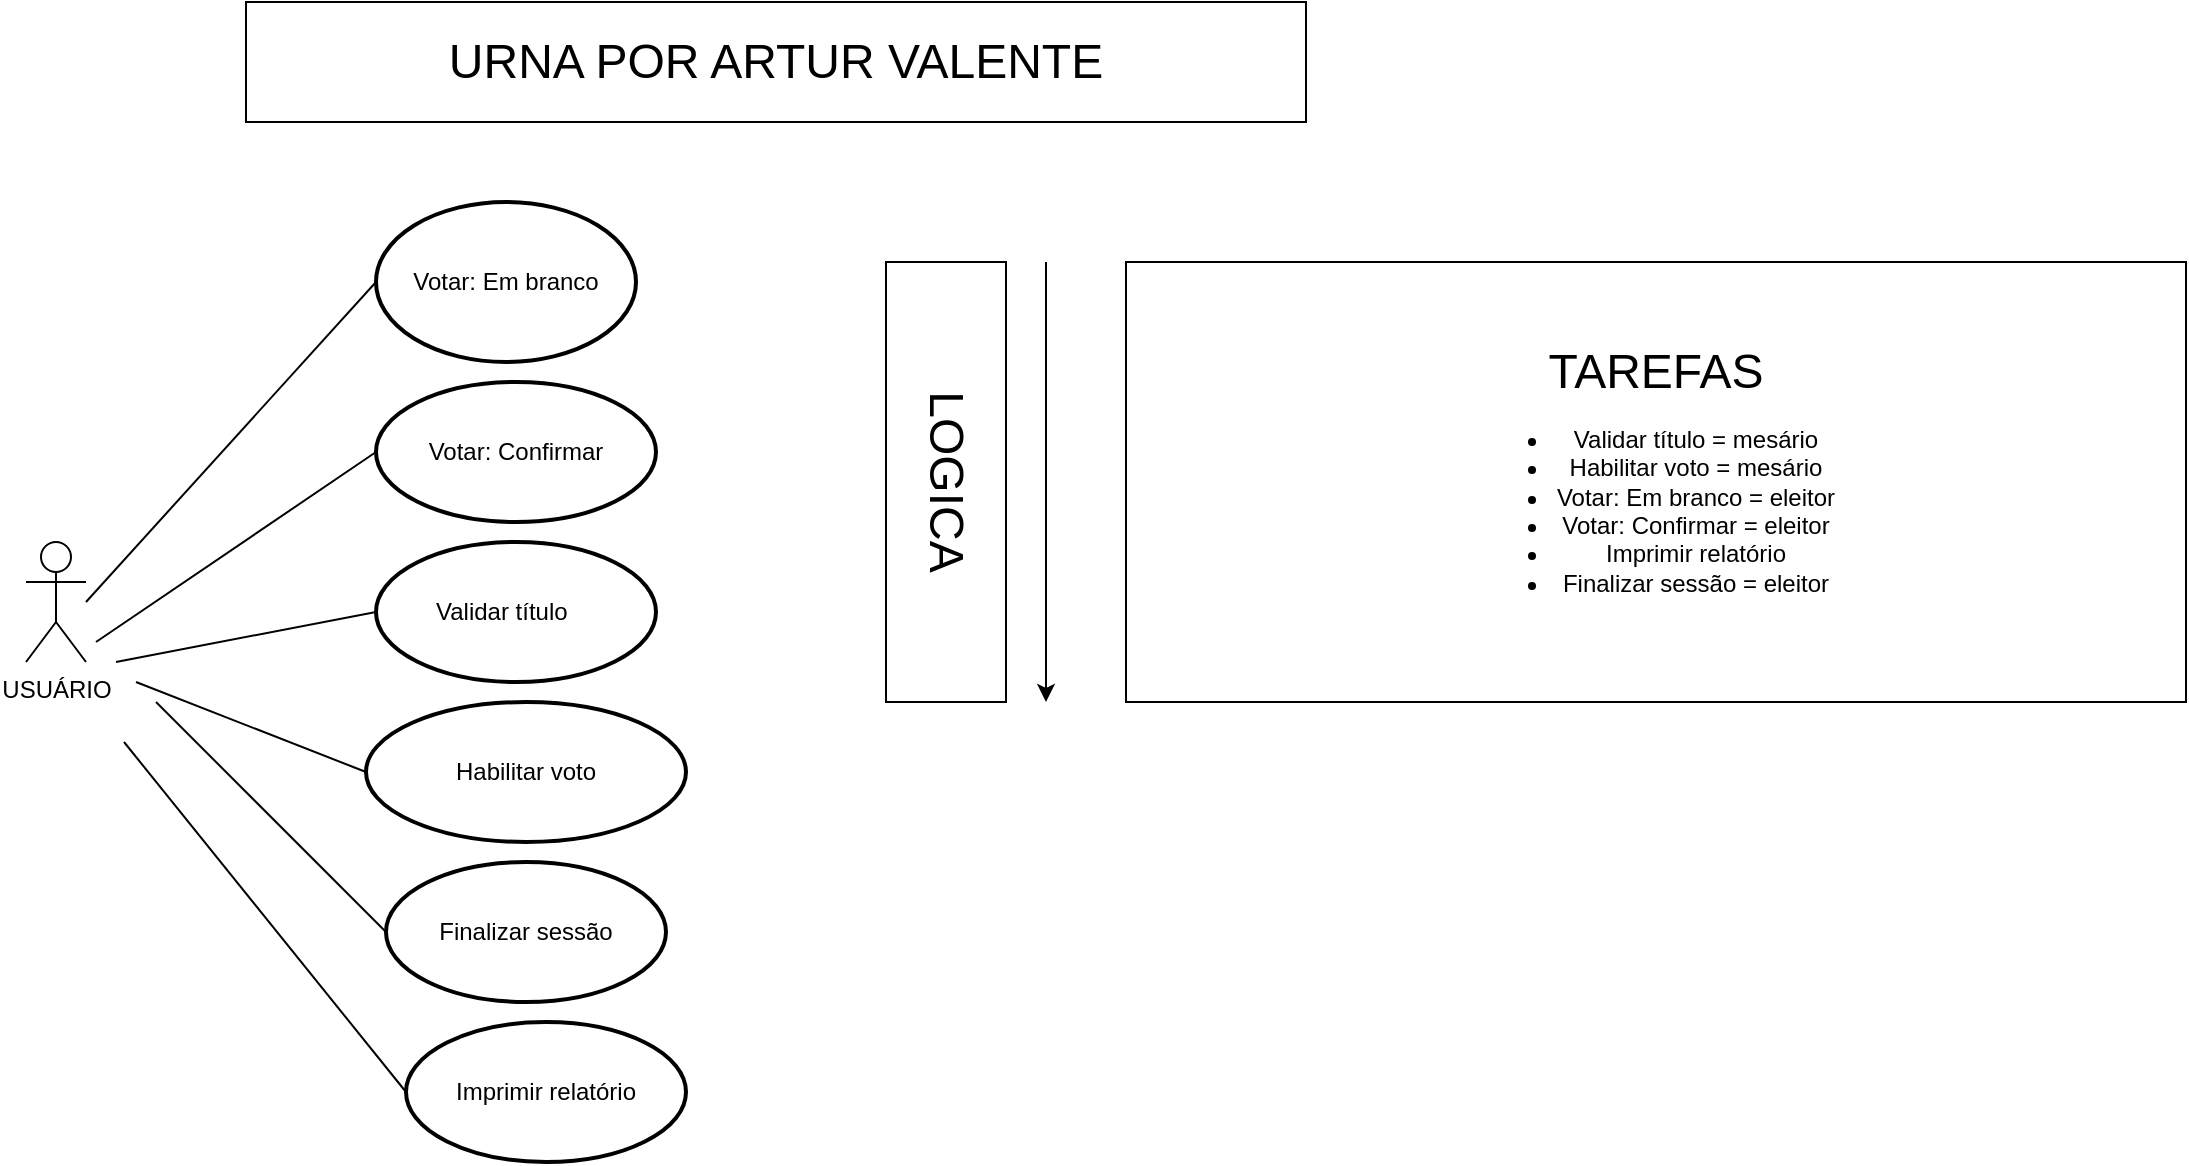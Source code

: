 <mxfile version="24.7.8">
  <diagram name="Página-1" id="GdQ1v0_vXEsZp5zluXtw">
    <mxGraphModel dx="880" dy="1637" grid="1" gridSize="10" guides="1" tooltips="1" connect="1" arrows="1" fold="1" page="1" pageScale="1" pageWidth="827" pageHeight="1169" math="0" shadow="0">
      <root>
        <mxCell id="0" />
        <mxCell id="1" parent="0" />
        <mxCell id="tm_tPIgrOeYtnqWqFzLi-1" value="&lt;font style=&quot;font-size: 24px;&quot;&gt;URNA POR ARTUR VALENTE&lt;/font&gt;" style="rounded=0;whiteSpace=wrap;html=1;" vertex="1" parent="1">
          <mxGeometry x="360" y="-140" width="530" height="60" as="geometry" />
        </mxCell>
        <mxCell id="tm_tPIgrOeYtnqWqFzLi-2" value="&lt;div style=&quot;&quot;&gt;&lt;span style=&quot;font-size: 24px;&quot;&gt;TAREFAS&lt;/span&gt;&lt;/div&gt;&lt;div style=&quot;&quot;&gt;&lt;ul&gt;&lt;li&gt;Validar título = mesário&lt;/li&gt;&lt;li&gt;Habilitar voto = mesário&lt;/li&gt;&lt;li&gt;Votar: Em branco = eleitor&lt;/li&gt;&lt;li&gt;Votar: Confirmar = eleitor&lt;/li&gt;&lt;li&gt;Imprimir relatório&lt;/li&gt;&lt;li&gt;Finalizar sessão = eleitor&lt;/li&gt;&lt;/ul&gt;&lt;/div&gt;" style="rounded=0;whiteSpace=wrap;html=1;" vertex="1" parent="1">
          <mxGeometry x="800" y="-10" width="530" height="220" as="geometry" />
        </mxCell>
        <mxCell id="tm_tPIgrOeYtnqWqFzLi-3" value="&lt;span style=&quot;font-size: 24px;&quot;&gt;LOGICA&lt;/span&gt;" style="rounded=0;whiteSpace=wrap;html=1;rotation=90;" vertex="1" parent="1">
          <mxGeometry x="600" y="70" width="220" height="60" as="geometry" />
        </mxCell>
        <mxCell id="tm_tPIgrOeYtnqWqFzLi-4" value="" style="endArrow=classic;html=1;rounded=0;" edge="1" parent="1">
          <mxGeometry width="50" height="50" relative="1" as="geometry">
            <mxPoint x="760" y="-10" as="sourcePoint" />
            <mxPoint x="760" y="210" as="targetPoint" />
          </mxGeometry>
        </mxCell>
        <mxCell id="tm_tPIgrOeYtnqWqFzLi-5" value="Votar: Em branco" style="strokeWidth=2;html=1;shape=mxgraph.flowchart.start_1;whiteSpace=wrap;" vertex="1" parent="1">
          <mxGeometry x="425" y="-40" width="130" height="80" as="geometry" />
        </mxCell>
        <mxCell id="tm_tPIgrOeYtnqWqFzLi-7" value="Votar: Confirmar" style="strokeWidth=2;html=1;shape=mxgraph.flowchart.start_1;whiteSpace=wrap;" vertex="1" parent="1">
          <mxGeometry x="425" y="50" width="140" height="70" as="geometry" />
        </mxCell>
        <mxCell id="tm_tPIgrOeYtnqWqFzLi-10" value="Validar título&lt;span style=&quot;white-space: pre;&quot;&gt;&#x9;&lt;/span&gt;" style="strokeWidth=2;html=1;shape=mxgraph.flowchart.start_1;whiteSpace=wrap;" vertex="1" parent="1">
          <mxGeometry x="425" y="130" width="140" height="70" as="geometry" />
        </mxCell>
        <mxCell id="tm_tPIgrOeYtnqWqFzLi-12" value="Habilitar voto" style="strokeWidth=2;html=1;shape=mxgraph.flowchart.start_1;whiteSpace=wrap;" vertex="1" parent="1">
          <mxGeometry x="420" y="210" width="160" height="70" as="geometry" />
        </mxCell>
        <mxCell id="tm_tPIgrOeYtnqWqFzLi-13" value="Finalizar sessão" style="strokeWidth=2;html=1;shape=mxgraph.flowchart.start_1;whiteSpace=wrap;" vertex="1" parent="1">
          <mxGeometry x="430" y="290" width="140" height="70" as="geometry" />
        </mxCell>
        <mxCell id="tm_tPIgrOeYtnqWqFzLi-15" value="USUÁRIO" style="shape=umlActor;verticalLabelPosition=bottom;verticalAlign=top;html=1;" vertex="1" parent="1">
          <mxGeometry x="250" y="130" width="30" height="60" as="geometry" />
        </mxCell>
        <mxCell id="tm_tPIgrOeYtnqWqFzLi-16" value="Imprimir relatório" style="strokeWidth=2;html=1;shape=mxgraph.flowchart.start_1;whiteSpace=wrap;" vertex="1" parent="1">
          <mxGeometry x="440" y="370" width="140" height="70" as="geometry" />
        </mxCell>
        <mxCell id="tm_tPIgrOeYtnqWqFzLi-19" value="" style="endArrow=none;html=1;rounded=0;entryX=0;entryY=0.5;entryDx=0;entryDy=0;entryPerimeter=0;" edge="1" parent="1" target="tm_tPIgrOeYtnqWqFzLi-5">
          <mxGeometry width="50" height="50" relative="1" as="geometry">
            <mxPoint x="280" y="160" as="sourcePoint" />
            <mxPoint x="330" y="110" as="targetPoint" />
          </mxGeometry>
        </mxCell>
        <mxCell id="tm_tPIgrOeYtnqWqFzLi-20" value="" style="endArrow=none;html=1;rounded=0;entryX=0;entryY=0.5;entryDx=0;entryDy=0;entryPerimeter=0;" edge="1" parent="1" target="tm_tPIgrOeYtnqWqFzLi-7">
          <mxGeometry width="50" height="50" relative="1" as="geometry">
            <mxPoint x="285" y="180" as="sourcePoint" />
            <mxPoint x="430" y="20" as="targetPoint" />
          </mxGeometry>
        </mxCell>
        <mxCell id="tm_tPIgrOeYtnqWqFzLi-21" value="" style="endArrow=none;html=1;rounded=0;entryX=0;entryY=0.5;entryDx=0;entryDy=0;entryPerimeter=0;" edge="1" parent="1" target="tm_tPIgrOeYtnqWqFzLi-10">
          <mxGeometry width="50" height="50" relative="1" as="geometry">
            <mxPoint x="295" y="190" as="sourcePoint" />
            <mxPoint x="435" y="95" as="targetPoint" />
          </mxGeometry>
        </mxCell>
        <mxCell id="tm_tPIgrOeYtnqWqFzLi-22" value="" style="endArrow=none;html=1;rounded=0;entryX=0;entryY=0.5;entryDx=0;entryDy=0;entryPerimeter=0;" edge="1" parent="1" target="tm_tPIgrOeYtnqWqFzLi-12">
          <mxGeometry width="50" height="50" relative="1" as="geometry">
            <mxPoint x="305" y="200" as="sourcePoint" />
            <mxPoint x="435" y="175" as="targetPoint" />
          </mxGeometry>
        </mxCell>
        <mxCell id="tm_tPIgrOeYtnqWqFzLi-23" value="" style="endArrow=none;html=1;rounded=0;entryX=0;entryY=0.5;entryDx=0;entryDy=0;entryPerimeter=0;" edge="1" parent="1" target="tm_tPIgrOeYtnqWqFzLi-13">
          <mxGeometry width="50" height="50" relative="1" as="geometry">
            <mxPoint x="315" y="210" as="sourcePoint" />
            <mxPoint x="430" y="255" as="targetPoint" />
          </mxGeometry>
        </mxCell>
        <mxCell id="tm_tPIgrOeYtnqWqFzLi-24" value="" style="endArrow=none;html=1;rounded=0;entryX=0;entryY=0.5;entryDx=0;entryDy=0;entryPerimeter=0;" edge="1" parent="1" target="tm_tPIgrOeYtnqWqFzLi-16">
          <mxGeometry width="50" height="50" relative="1" as="geometry">
            <mxPoint x="299" y="230" as="sourcePoint" />
            <mxPoint x="414" y="345" as="targetPoint" />
          </mxGeometry>
        </mxCell>
      </root>
    </mxGraphModel>
  </diagram>
</mxfile>
